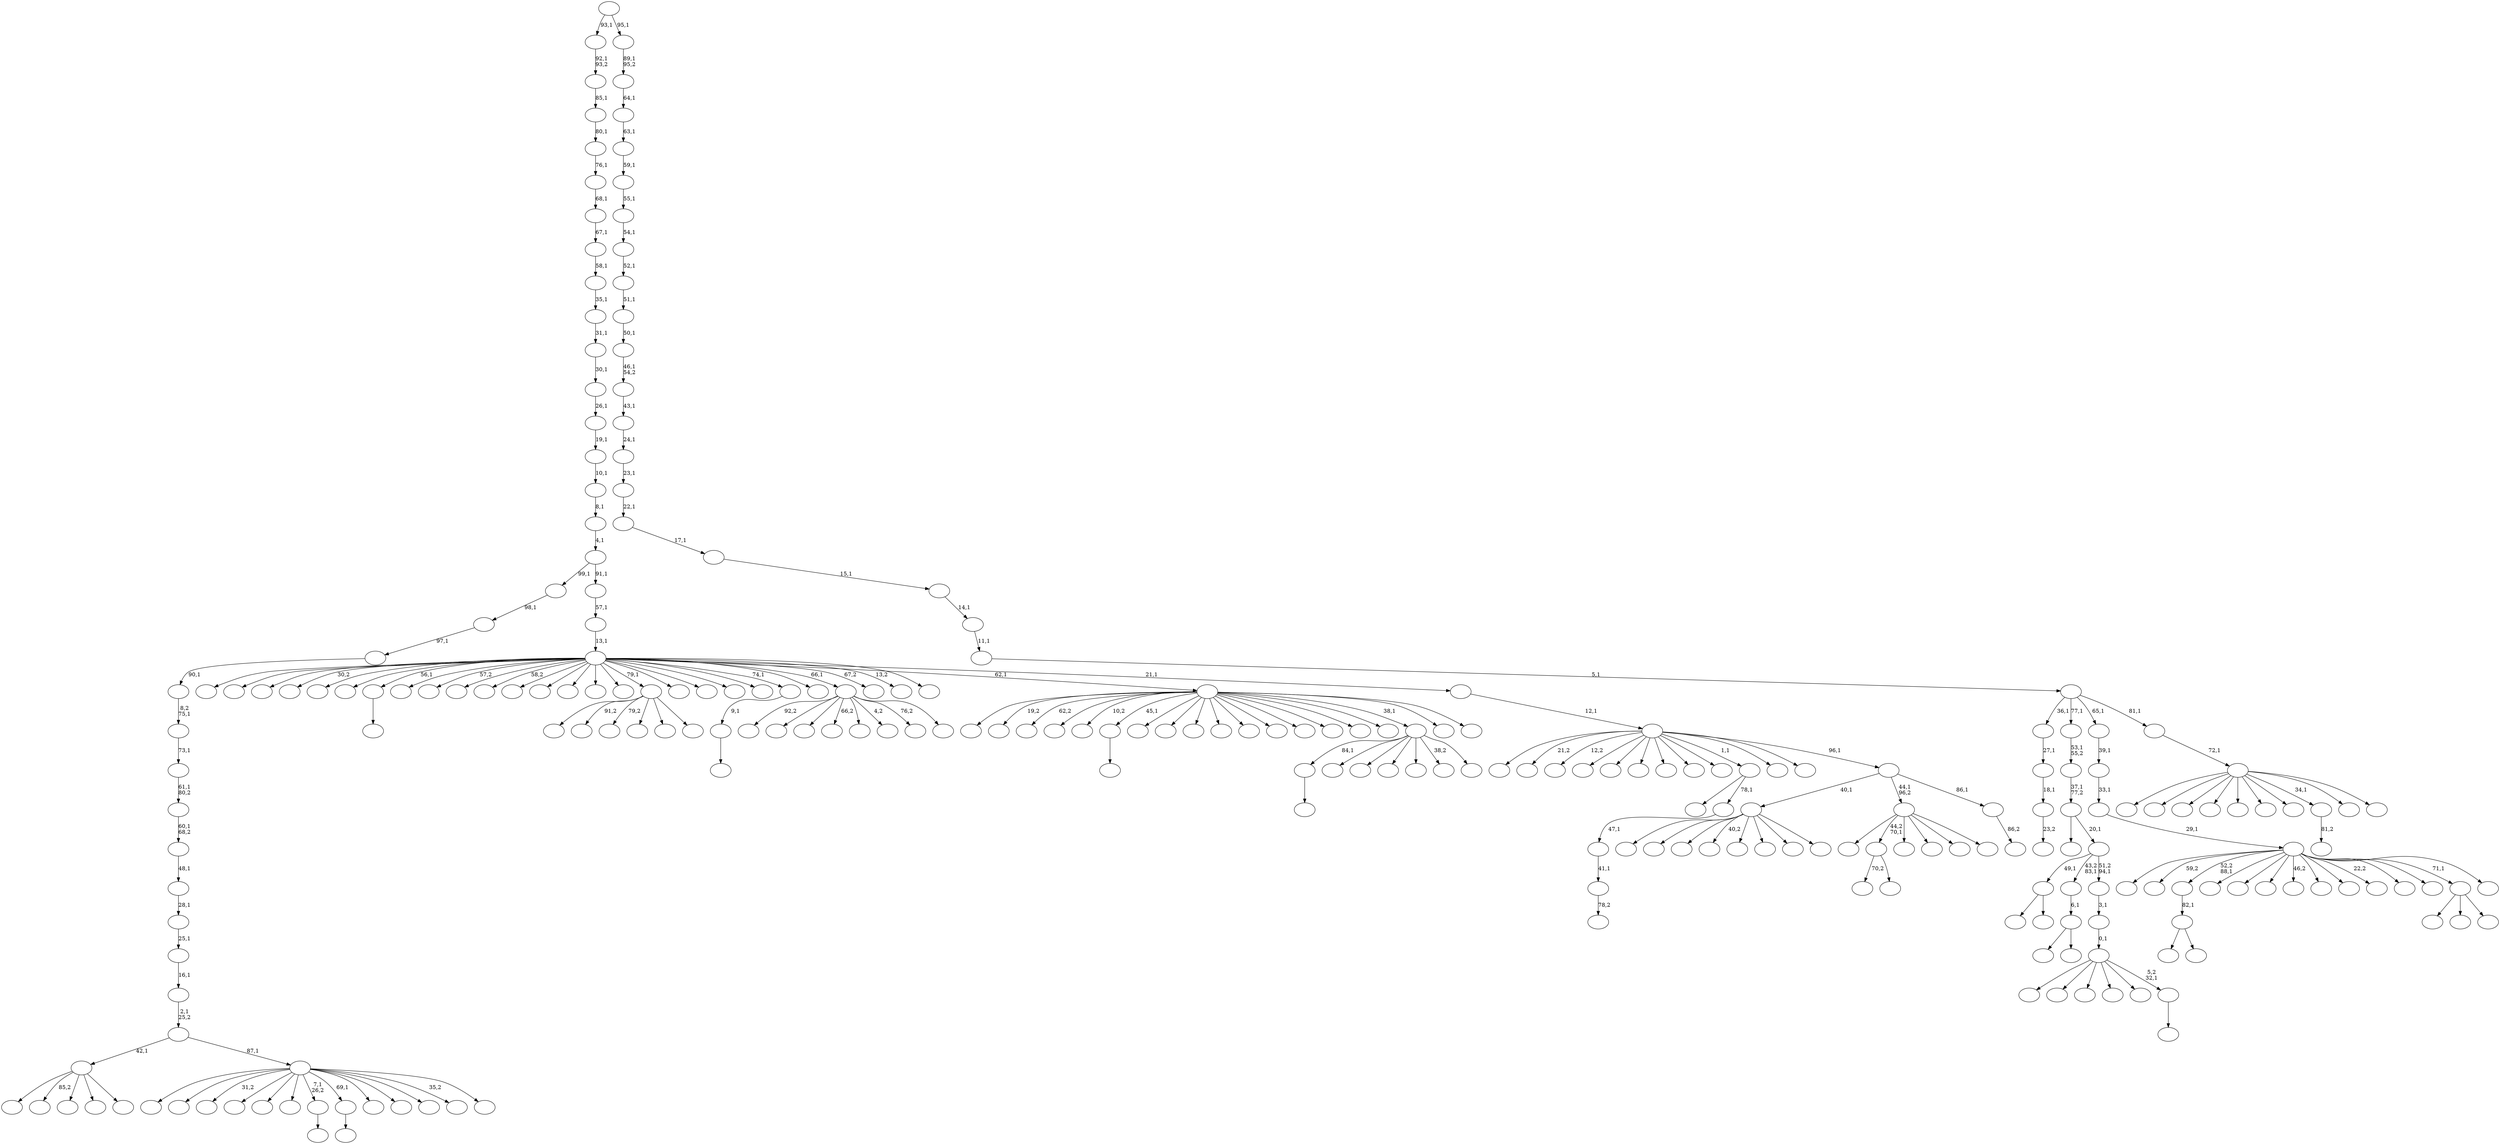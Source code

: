 digraph T {
	250 [label=""]
	249 [label=""]
	248 [label=""]
	247 [label=""]
	246 [label=""]
	245 [label=""]
	244 [label=""]
	243 [label=""]
	242 [label=""]
	241 [label=""]
	240 [label=""]
	239 [label=""]
	238 [label=""]
	237 [label=""]
	236 [label=""]
	235 [label=""]
	234 [label=""]
	233 [label=""]
	232 [label=""]
	231 [label=""]
	230 [label=""]
	229 [label=""]
	228 [label=""]
	227 [label=""]
	226 [label=""]
	225 [label=""]
	224 [label=""]
	223 [label=""]
	222 [label=""]
	221 [label=""]
	220 [label=""]
	219 [label=""]
	218 [label=""]
	217 [label=""]
	216 [label=""]
	215 [label=""]
	214 [label=""]
	213 [label=""]
	212 [label=""]
	211 [label=""]
	210 [label=""]
	209 [label=""]
	208 [label=""]
	207 [label=""]
	206 [label=""]
	205 [label=""]
	204 [label=""]
	203 [label=""]
	202 [label=""]
	201 [label=""]
	200 [label=""]
	199 [label=""]
	198 [label=""]
	197 [label=""]
	196 [label=""]
	195 [label=""]
	194 [label=""]
	193 [label=""]
	192 [label=""]
	191 [label=""]
	190 [label=""]
	189 [label=""]
	188 [label=""]
	187 [label=""]
	186 [label=""]
	185 [label=""]
	184 [label=""]
	183 [label=""]
	182 [label=""]
	181 [label=""]
	180 [label=""]
	179 [label=""]
	178 [label=""]
	177 [label=""]
	176 [label=""]
	175 [label=""]
	174 [label=""]
	173 [label=""]
	172 [label=""]
	171 [label=""]
	170 [label=""]
	169 [label=""]
	168 [label=""]
	167 [label=""]
	166 [label=""]
	165 [label=""]
	164 [label=""]
	163 [label=""]
	162 [label=""]
	161 [label=""]
	160 [label=""]
	159 [label=""]
	158 [label=""]
	157 [label=""]
	156 [label=""]
	155 [label=""]
	154 [label=""]
	153 [label=""]
	152 [label=""]
	151 [label=""]
	150 [label=""]
	149 [label=""]
	148 [label=""]
	147 [label=""]
	146 [label=""]
	145 [label=""]
	144 [label=""]
	143 [label=""]
	142 [label=""]
	141 [label=""]
	140 [label=""]
	139 [label=""]
	138 [label=""]
	137 [label=""]
	136 [label=""]
	135 [label=""]
	134 [label=""]
	133 [label=""]
	132 [label=""]
	131 [label=""]
	130 [label=""]
	129 [label=""]
	128 [label=""]
	127 [label=""]
	126 [label=""]
	125 [label=""]
	124 [label=""]
	123 [label=""]
	122 [label=""]
	121 [label=""]
	120 [label=""]
	119 [label=""]
	118 [label=""]
	117 [label=""]
	116 [label=""]
	115 [label=""]
	114 [label=""]
	113 [label=""]
	112 [label=""]
	111 [label=""]
	110 [label=""]
	109 [label=""]
	108 [label=""]
	107 [label=""]
	106 [label=""]
	105 [label=""]
	104 [label=""]
	103 [label=""]
	102 [label=""]
	101 [label=""]
	100 [label=""]
	99 [label=""]
	98 [label=""]
	97 [label=""]
	96 [label=""]
	95 [label=""]
	94 [label=""]
	93 [label=""]
	92 [label=""]
	91 [label=""]
	90 [label=""]
	89 [label=""]
	88 [label=""]
	87 [label=""]
	86 [label=""]
	85 [label=""]
	84 [label=""]
	83 [label=""]
	82 [label=""]
	81 [label=""]
	80 [label=""]
	79 [label=""]
	78 [label=""]
	77 [label=""]
	76 [label=""]
	75 [label=""]
	74 [label=""]
	73 [label=""]
	72 [label=""]
	71 [label=""]
	70 [label=""]
	69 [label=""]
	68 [label=""]
	67 [label=""]
	66 [label=""]
	65 [label=""]
	64 [label=""]
	63 [label=""]
	62 [label=""]
	61 [label=""]
	60 [label=""]
	59 [label=""]
	58 [label=""]
	57 [label=""]
	56 [label=""]
	55 [label=""]
	54 [label=""]
	53 [label=""]
	52 [label=""]
	51 [label=""]
	50 [label=""]
	49 [label=""]
	48 [label=""]
	47 [label=""]
	46 [label=""]
	45 [label=""]
	44 [label=""]
	43 [label=""]
	42 [label=""]
	41 [label=""]
	40 [label=""]
	39 [label=""]
	38 [label=""]
	37 [label=""]
	36 [label=""]
	35 [label=""]
	34 [label=""]
	33 [label=""]
	32 [label=""]
	31 [label=""]
	30 [label=""]
	29 [label=""]
	28 [label=""]
	27 [label=""]
	26 [label=""]
	25 [label=""]
	24 [label=""]
	23 [label=""]
	22 [label=""]
	21 [label=""]
	20 [label=""]
	19 [label=""]
	18 [label=""]
	17 [label=""]
	16 [label=""]
	15 [label=""]
	14 [label=""]
	13 [label=""]
	12 [label=""]
	11 [label=""]
	10 [label=""]
	9 [label=""]
	8 [label=""]
	7 [label=""]
	6 [label=""]
	5 [label=""]
	4 [label=""]
	3 [label=""]
	2 [label=""]
	1 [label=""]
	0 [label=""]
	236 -> 237 [label="23,2"]
	235 -> 236 [label="18,1"]
	234 -> 235 [label="27,1"]
	232 -> 239 [label=""]
	232 -> 233 [label=""]
	231 -> 232 [label="82,1"]
	229 -> 230 [label=""]
	203 -> 204 [label=""]
	199 -> 200 [label=""]
	174 -> 247 [label=""]
	174 -> 226 [label="85,2"]
	174 -> 223 [label=""]
	174 -> 188 [label=""]
	174 -> 175 [label=""]
	166 -> 240 [label=""]
	166 -> 167 [label=""]
	156 -> 245 [label=""]
	156 -> 157 [label=""]
	155 -> 156 [label="6,1"]
	151 -> 215 [label=""]
	151 -> 212 [label="91,2"]
	151 -> 208 [label="79,2"]
	151 -> 186 [label=""]
	151 -> 162 [label=""]
	151 -> 152 [label=""]
	149 -> 150 [label=""]
	145 -> 146 [label=""]
	135 -> 207 [label="70,2"]
	135 -> 136 [label=""]
	117 -> 132 [label=""]
	117 -> 122 [label=""]
	117 -> 118 [label=""]
	115 -> 116 [label="78,2"]
	114 -> 115 [label="41,1"]
	113 -> 114 [label="47,1"]
	112 -> 198 [label=""]
	112 -> 113 [label="78,1"]
	109 -> 110 [label=""]
	108 -> 109 [label="9,1"]
	101 -> 228 [label=""]
	101 -> 173 [label=""]
	101 -> 170 [label=""]
	101 -> 168 [label="40,2"]
	101 -> 164 [label=""]
	101 -> 148 [label=""]
	101 -> 126 [label=""]
	101 -> 102 [label=""]
	96 -> 206 [label="92,2"]
	96 -> 147 [label=""]
	96 -> 143 [label=""]
	96 -> 140 [label="66,2"]
	96 -> 138 [label=""]
	96 -> 120 [label="4,2"]
	96 -> 100 [label="76,2"]
	96 -> 97 [label=""]
	93 -> 94 [label="81,2"]
	86 -> 87 [label=""]
	85 -> 184 [label=""]
	85 -> 172 [label=""]
	85 -> 165 [label=""]
	85 -> 123 [label=""]
	85 -> 111 [label=""]
	85 -> 86 [label="5,2\n32,1"]
	84 -> 85 [label="0,1"]
	83 -> 84 [label="3,1"]
	82 -> 166 [label="49,1"]
	82 -> 155 [label="43,2\n83,1"]
	82 -> 83 [label="51,2\n94,1"]
	81 -> 249 [label=""]
	81 -> 82 [label="20,1"]
	80 -> 81 [label="37,1\n77,2"]
	79 -> 80 [label="53,1\n55,2"]
	74 -> 246 [label=""]
	74 -> 243 [label="59,2"]
	74 -> 231 [label="52,2\n88,1"]
	74 -> 220 [label=""]
	74 -> 202 [label=""]
	74 -> 192 [label=""]
	74 -> 181 [label="46,2"]
	74 -> 180 [label=""]
	74 -> 159 [label=""]
	74 -> 139 [label="22,2"]
	74 -> 130 [label=""]
	74 -> 125 [label=""]
	74 -> 117 [label="71,1"]
	74 -> 75 [label=""]
	73 -> 74 [label="29,1"]
	72 -> 73 [label="33,1"]
	71 -> 72 [label="39,1"]
	69 -> 225 [label=""]
	69 -> 135 [label="44,2\n70,1"]
	69 -> 124 [label=""]
	69 -> 104 [label=""]
	69 -> 76 [label=""]
	69 -> 70 [label=""]
	67 -> 229 [label="84,1"]
	67 -> 219 [label=""]
	67 -> 179 [label=""]
	67 -> 161 [label=""]
	67 -> 103 [label=""]
	67 -> 95 [label="38,2"]
	67 -> 68 [label=""]
	64 -> 248 [label=""]
	64 -> 211 [label=""]
	64 -> 197 [label="31,2"]
	64 -> 190 [label=""]
	64 -> 182 [label=""]
	64 -> 169 [label=""]
	64 -> 149 [label="7,1\n26,2"]
	64 -> 145 [label="69,1"]
	64 -> 137 [label=""]
	64 -> 105 [label=""]
	64 -> 98 [label=""]
	64 -> 88 [label="35,2"]
	64 -> 65 [label=""]
	63 -> 174 [label="42,1"]
	63 -> 64 [label="87,1"]
	62 -> 63 [label="2,1\n25,2"]
	61 -> 62 [label="16,1"]
	60 -> 61 [label="25,1"]
	59 -> 60 [label="28,1"]
	58 -> 59 [label="48,1"]
	57 -> 58 [label="60,1\n68,2"]
	56 -> 57 [label="61,1\n80,2"]
	55 -> 56 [label="73,1"]
	54 -> 55 [label="8,2\n75,1"]
	53 -> 54 [label="90,1"]
	52 -> 53 [label="97,1"]
	51 -> 52 [label="98,1"]
	48 -> 250 [label=""]
	48 -> 244 [label="19,2"]
	48 -> 227 [label="62,2"]
	48 -> 222 [label=""]
	48 -> 221 [label="10,2"]
	48 -> 199 [label="45,1"]
	48 -> 191 [label=""]
	48 -> 187 [label=""]
	48 -> 177 [label=""]
	48 -> 160 [label=""]
	48 -> 142 [label=""]
	48 -> 131 [label=""]
	48 -> 121 [label=""]
	48 -> 106 [label=""]
	48 -> 91 [label=""]
	48 -> 78 [label=""]
	48 -> 67 [label="38,1"]
	48 -> 50 [label=""]
	48 -> 49 [label=""]
	46 -> 47 [label="86,2"]
	45 -> 101 [label="40,1"]
	45 -> 69 [label="44,1\n96,2"]
	45 -> 46 [label="86,1"]
	44 -> 241 [label=""]
	44 -> 224 [label="21,2"]
	44 -> 217 [label="12,2"]
	44 -> 213 [label=""]
	44 -> 195 [label=""]
	44 -> 193 [label=""]
	44 -> 183 [label=""]
	44 -> 154 [label=""]
	44 -> 134 [label=""]
	44 -> 112 [label="1,1"]
	44 -> 99 [label=""]
	44 -> 89 [label=""]
	44 -> 45 [label="96,1"]
	43 -> 44 [label="12,1"]
	42 -> 218 [label=""]
	42 -> 216 [label=""]
	42 -> 214 [label=""]
	42 -> 210 [label="30,2"]
	42 -> 209 [label=""]
	42 -> 205 [label=""]
	42 -> 203 [label="56,1"]
	42 -> 196 [label=""]
	42 -> 194 [label="57,2"]
	42 -> 189 [label=""]
	42 -> 178 [label="58,2"]
	42 -> 176 [label=""]
	42 -> 171 [label=""]
	42 -> 163 [label=""]
	42 -> 158 [label=""]
	42 -> 153 [label=""]
	42 -> 151 [label="79,1"]
	42 -> 133 [label=""]
	42 -> 128 [label=""]
	42 -> 127 [label=""]
	42 -> 119 [label=""]
	42 -> 108 [label="74,1"]
	42 -> 107 [label=""]
	42 -> 96 [label="66,1"]
	42 -> 90 [label="67,2"]
	42 -> 77 [label="13,2"]
	42 -> 66 [label=""]
	42 -> 48 [label="62,1"]
	42 -> 43 [label="21,1"]
	41 -> 42 [label="13,1"]
	40 -> 41 [label="57,1"]
	39 -> 51 [label="99,1"]
	39 -> 40 [label="91,1"]
	38 -> 39 [label="4,1"]
	37 -> 38 [label="8,1"]
	36 -> 37 [label="10,1"]
	35 -> 36 [label="19,1"]
	34 -> 35 [label="26,1"]
	33 -> 34 [label="30,1"]
	32 -> 33 [label="31,1"]
	31 -> 32 [label="35,1"]
	30 -> 31 [label="58,1"]
	29 -> 30 [label="67,1"]
	28 -> 29 [label="68,1"]
	27 -> 28 [label="76,1"]
	26 -> 27 [label="80,1"]
	25 -> 26 [label="85,1"]
	24 -> 25 [label="92,1\n93,2"]
	22 -> 242 [label=""]
	22 -> 238 [label=""]
	22 -> 201 [label=""]
	22 -> 185 [label=""]
	22 -> 144 [label=""]
	22 -> 141 [label=""]
	22 -> 129 [label=""]
	22 -> 93 [label="34,1"]
	22 -> 92 [label=""]
	22 -> 23 [label=""]
	21 -> 22 [label="72,1"]
	20 -> 234 [label="36,1"]
	20 -> 79 [label="77,1"]
	20 -> 71 [label="65,1"]
	20 -> 21 [label="81,1"]
	19 -> 20 [label="5,1"]
	18 -> 19 [label="11,1"]
	17 -> 18 [label="14,1"]
	16 -> 17 [label="15,1"]
	15 -> 16 [label="17,1"]
	14 -> 15 [label="22,1"]
	13 -> 14 [label="23,1"]
	12 -> 13 [label="24,1"]
	11 -> 12 [label="43,1"]
	10 -> 11 [label="46,1\n54,2"]
	9 -> 10 [label="50,1"]
	8 -> 9 [label="51,1"]
	7 -> 8 [label="52,1"]
	6 -> 7 [label="54,1"]
	5 -> 6 [label="55,1"]
	4 -> 5 [label="59,1"]
	3 -> 4 [label="63,1"]
	2 -> 3 [label="64,1"]
	1 -> 2 [label="89,1\n95,2"]
	0 -> 24 [label="93,1"]
	0 -> 1 [label="95,1"]
}
